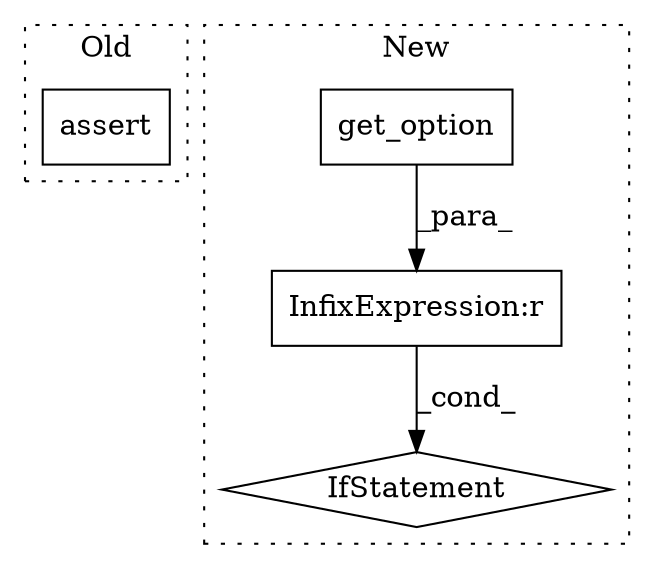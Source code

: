 digraph G {
subgraph cluster0 {
1 [label="assert" a="6" s="14403" l="7" shape="box"];
label = "Old";
style="dotted";
}
subgraph cluster1 {
2 [label="get_option" a="32" s="15414,15445" l="11,1" shape="box"];
3 [label="InfixExpression:r" a="27" s="15446" l="4" shape="box"];
4 [label="IfStatement" a="25" s="15410,15468" l="4,2" shape="diamond"];
label = "New";
style="dotted";
}
2 -> 3 [label="_para_"];
3 -> 4 [label="_cond_"];
}